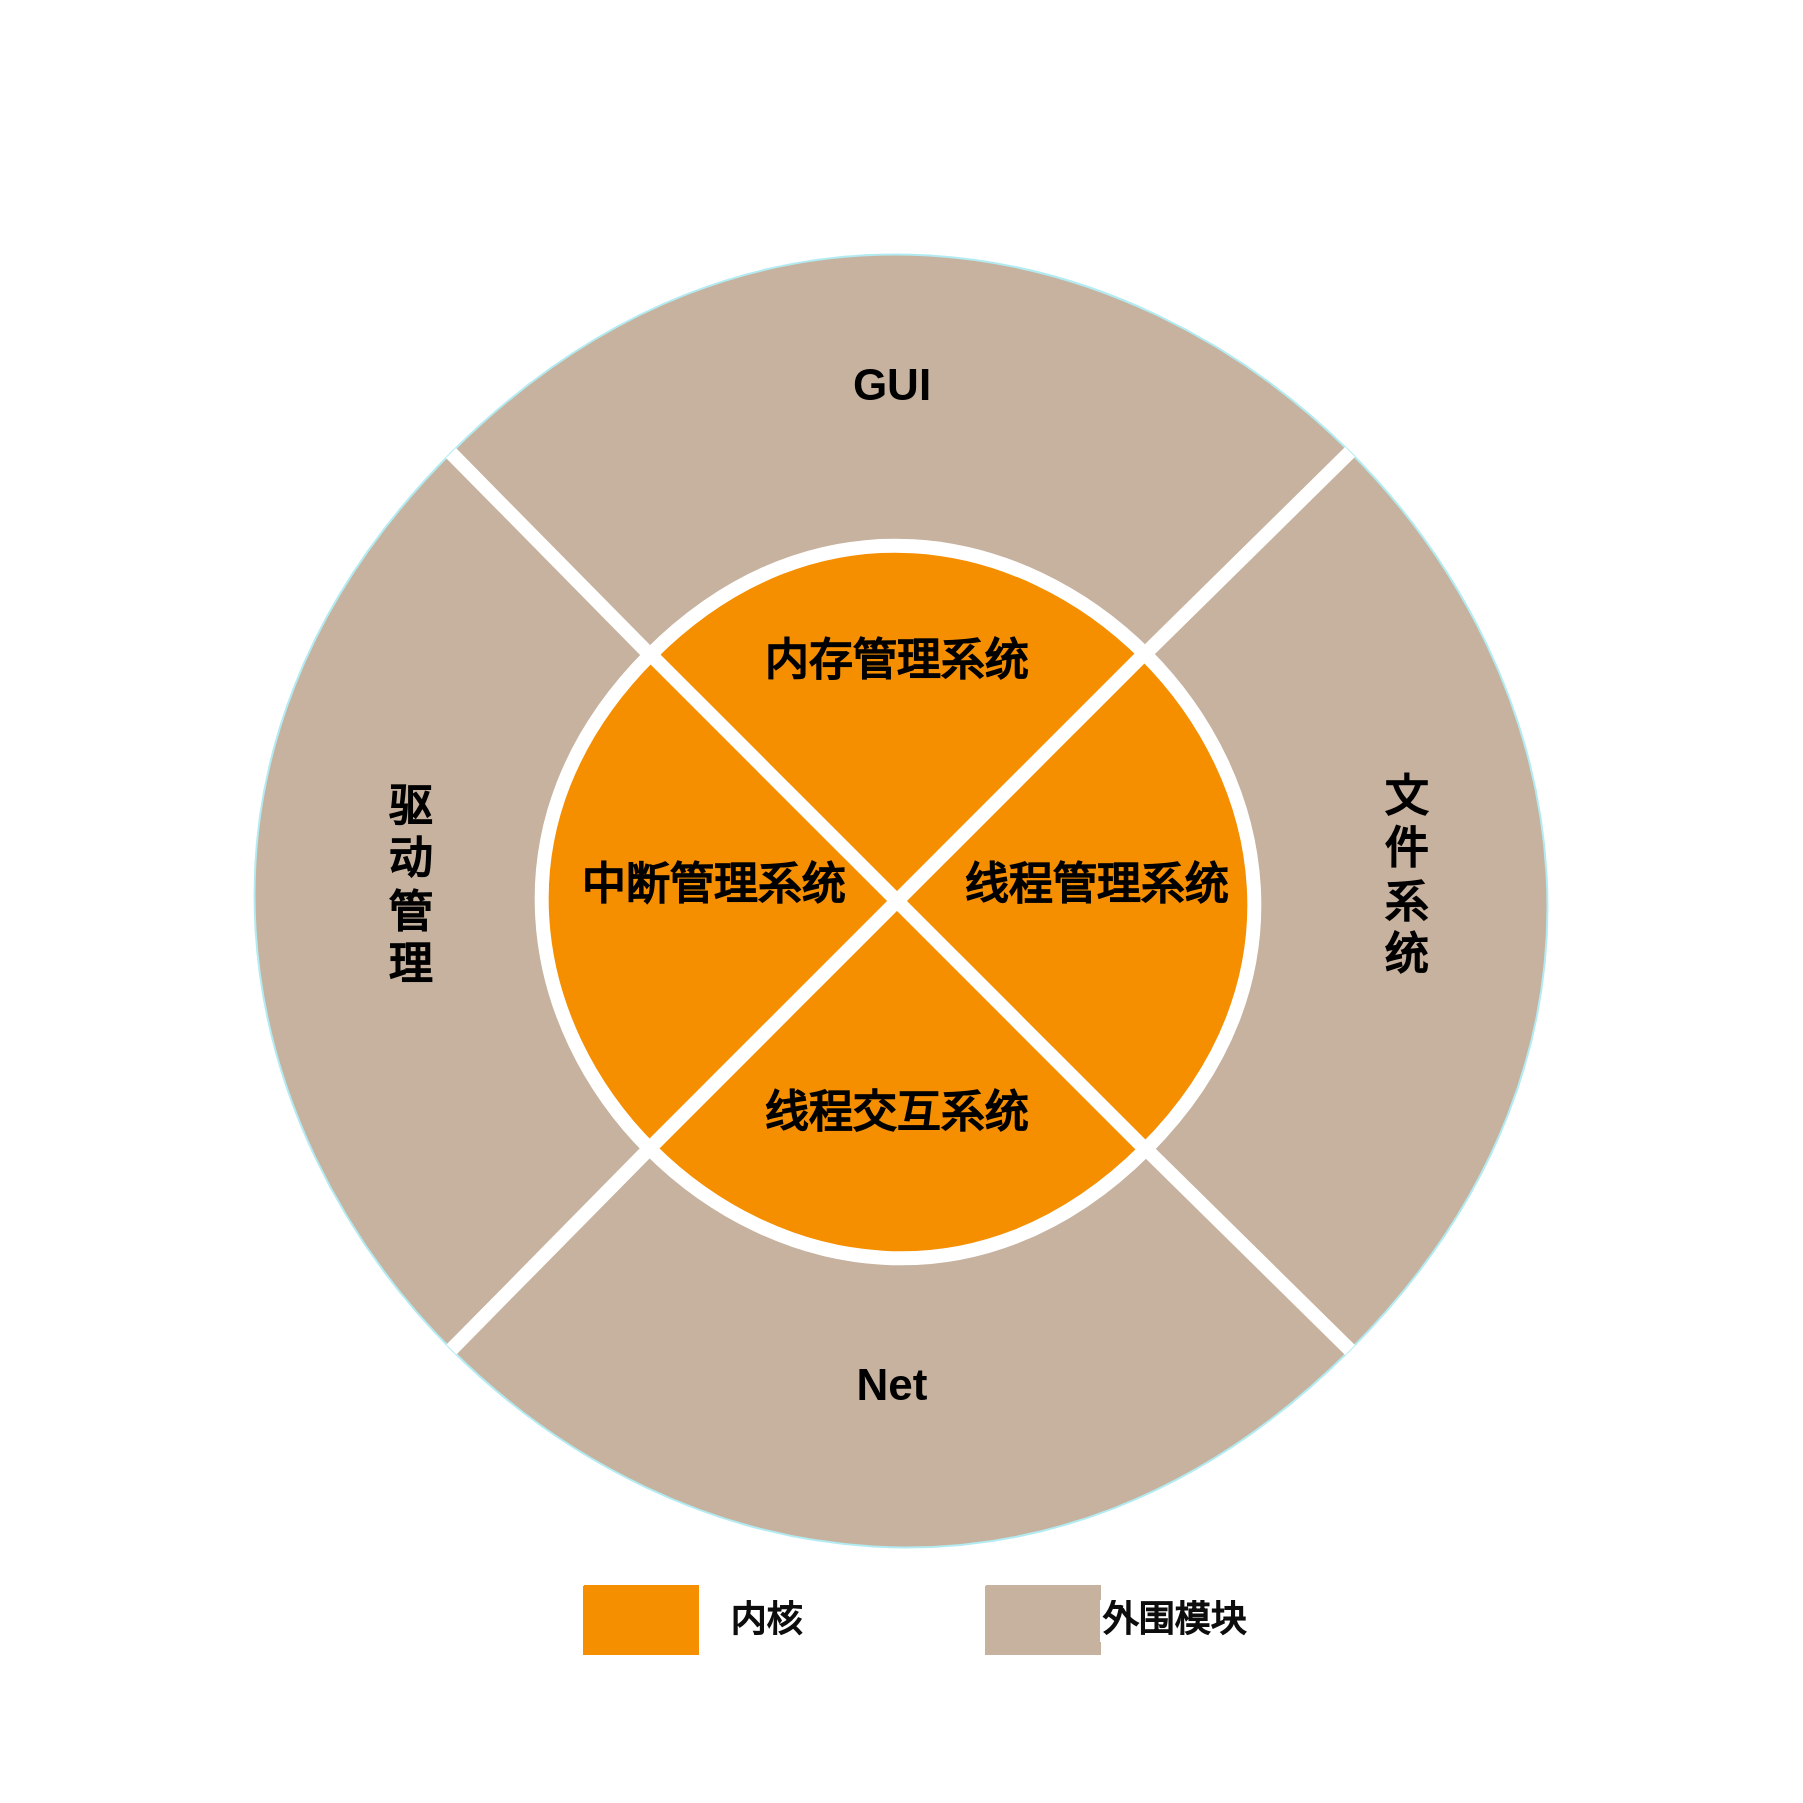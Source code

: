 <mxfile version="24.0.4" type="device">
  <diagram name="aCoral架构" id="fx_ShVIOOxxxuzXgRNjY">
    <mxGraphModel dx="594" dy="2174" grid="0" gridSize="10" guides="1" tooltips="1" connect="1" arrows="1" fold="1" page="0" pageScale="1" pageWidth="1169" pageHeight="827" math="0" shadow="0">
      <root>
        <mxCell id="0" />
        <mxCell id="1" parent="0" />
        <UserObject label="" tags="Background" id="_dXutc9Zo4Ne7qODg98x-39">
          <mxCell style="vsdxID=1;rotation=45;fillColor=#c6b29e;gradientColor=none;shape=stencil(jZFRDsIgEERPs58aYGM9QK33aCwVIkJDqdbbC1mbKiGmfzvDWyaZBaxH1Q4SBBuDdzf51F1QgCcQQlslvQ5xAmwA6955efVush3poU1kmu7ukX6YaY+lDcFepA4kz0ReJk8o/2U/cserfXUkbxbkcbZAogBhDuGW2BVfjEJwFssLsX9DjbYbW4nDWmavjaFbfL/n5UeLDofNGw==);strokeColor=#b2ebf2;spacingTop=-3;spacingBottom=-3;spacingLeft=-3;spacingRight=-3;points=[];labelBackgroundColor=none;rounded=0;html=1;whiteSpace=wrap;" vertex="1" parent="1">
            <mxGeometry x="208" y="105" width="635" height="635" as="geometry" />
          </mxCell>
        </UserObject>
        <UserObject label="" tags="Background" id="_dXutc9Zo4Ne7qODg98x-40">
          <mxCell style="vsdxID=2;rotation=45;fillColor=#f58f00;gradientColor=none;shape=stencil(jZFRDsIgEERPs58aYGM9QK33aCwVIkJDqdbbC1mbKiGmfzvDWyaZBaxH1Q4SBBuDdzf51F1QgCcQQlslvQ5xAmwA6955efVush3poU1kmu7ukX6YaY+lDcFepA4kz0ReJk8o/2U/cserfXUkbxbkcbZAogBhDuGW2BVfjEJwFssLsX9DjbYbW4nDWmavjaFbfL/n5UeLDofNGw==);strokeColor=#ffffff;strokeWidth=7;spacingTop=-3;spacingBottom=-3;spacingLeft=-3;spacingRight=-3;points=[];labelBackgroundColor=none;rounded=0;html=1;whiteSpace=wrap;" vertex="1" parent="1">
            <mxGeometry x="349" y="248" width="350" height="350" as="geometry" />
          </mxCell>
        </UserObject>
        <UserObject label="&lt;div style=&quot;font-size: 1px&quot;&gt;&lt;p style=&quot;text-align:center;margin-left:0;margin-right:0;margin-top:0px;margin-bottom:0px;text-indent:0;vertical-align:middle;direction:ltr;&quot;&gt;&lt;font style=&quot;font-size:22px;font-family:0;color:#000000;direction:ltr;letter-spacing:0px;line-height:120%;opacity:1&quot;&gt;&lt;b&gt;中断管理系统&lt;/b&gt;&lt;/font&gt;&lt;/p&gt;&lt;/div&gt;" tags="Background" id="_dXutc9Zo4Ne7qODg98x-41">
          <mxCell style="verticalAlign=middle;align=center;overflow=width;vsdxID=3;fillColor=none;gradientColor=none;shape=stencil(nZBLDoAgDAVP0z3SIyjeg0SURgWD+Lu9EGL8xBW7N828Ji1gOWs5KeBs9s72aqPGa8AKOCejlSMfEqAALFvrVOfsYprEk4xmTKNd44Y99VhscHY8qU7iQOYhFixbvfhXzlZfYgj3hQG+54dReh2KEw==);strokeColor=none;strokeWidth=0;spacingTop=-3;spacingBottom=-3;spacingLeft=-3;spacingRight=-3;points=[];labelBackgroundColor=none;rounded=0;html=1;whiteSpace=wrap;" vertex="1" parent="1">
            <mxGeometry x="365" y="395" width="133" height="40" as="geometry" />
          </mxCell>
        </UserObject>
        <UserObject label="&lt;div style=&quot;font-size: 1px&quot;&gt;&lt;p style=&quot;text-align:center;margin-left:0;margin-right:0;margin-top:0px;margin-bottom:0px;text-indent:0;vertical-align:middle;direction:ltr;&quot;&gt;&lt;font style=&quot;font-size:22px;font-family:0;color:#000000;direction:ltr;letter-spacing:0px;line-height:120%;opacity:1&quot;&gt;&lt;b&gt;内存管理系统&lt;/b&gt;&lt;/font&gt;&lt;/p&gt;&lt;/div&gt;" tags="Background" id="_dXutc9Zo4Ne7qODg98x-42">
          <mxCell style="verticalAlign=middle;align=center;overflow=width;vsdxID=4;fillColor=none;gradientColor=none;shape=stencil(nZBLDoAgDAVP0z3SIyjeg0SURgWD+Lu9EGL8xBW7N828Ji1gOWs5KeBs9s72aqPGa8AKOCejlSMfEqAALFvrVOfsYprEk4xmTKNd44Y99VhscHY8qU7iQOYhFixbvfhXzlZfYgj3hQG+54dReh2KEw==);strokeColor=none;strokeWidth=0;spacingTop=-3;spacingBottom=-3;spacingLeft=-3;spacingRight=-3;points=[];labelBackgroundColor=none;rounded=0;html=1;whiteSpace=wrap;" vertex="1" parent="1">
            <mxGeometry x="455" y="285" width="136" height="35" as="geometry" />
          </mxCell>
        </UserObject>
        <UserObject label="&lt;div style=&quot;font-size: 1px&quot;&gt;&lt;p style=&quot;text-align:center;margin-left:0;margin-right:0;margin-top:0px;margin-bottom:0px;text-indent:0;vertical-align:middle;direction:ltr;&quot;&gt;&lt;font style=&quot;font-size:22px;font-family:0;color:#000000;direction:ltr;letter-spacing:0px;line-height:120%;opacity:1&quot;&gt;&lt;b&gt;线程管理系统&lt;/b&gt;&lt;/font&gt;&lt;/p&gt;&lt;/div&gt;" tags="Background" id="_dXutc9Zo4Ne7qODg98x-43">
          <mxCell style="verticalAlign=middle;align=center;overflow=width;vsdxID=5;fillColor=none;gradientColor=none;shape=stencil(nZBLDoAgDAVP0z3SIyjeg0SURgWD+Lu9EGL8xBW7N828Ji1gOWs5KeBs9s72aqPGa8AKOCejlSMfEqAALFvrVOfsYprEk4xmTKNd44Y99VhscHY8qU7iQOYhFixbvfhXzlZfYgj3hQG+54dReh2KEw==);strokeColor=none;strokeWidth=0;spacingTop=-3;spacingBottom=-3;spacingLeft=-3;spacingRight=-3;points=[];labelBackgroundColor=none;rounded=0;html=1;whiteSpace=wrap;" vertex="1" parent="1">
            <mxGeometry x="555" y="395" width="136" height="40" as="geometry" />
          </mxCell>
        </UserObject>
        <UserObject label="&lt;div style=&quot;font-size: 1px&quot;&gt;&lt;p style=&quot;text-align:center;margin-left:0;margin-right:0;margin-top:0px;margin-bottom:0px;text-indent:0;vertical-align:middle;direction:ltr;&quot;&gt;&lt;font style=&quot;font-size:22px;font-family:0;color:#000000;direction:ltr;letter-spacing:0px;line-height:120%;opacity:1&quot;&gt;&lt;b&gt;线程交互系统&lt;/b&gt;&lt;/font&gt;&lt;/p&gt;&lt;/div&gt;" tags="Background" id="_dXutc9Zo4Ne7qODg98x-44">
          <mxCell style="verticalAlign=middle;align=center;overflow=width;vsdxID=6;fillColor=none;gradientColor=none;shape=stencil(nZBLDoAgDAVP0z3SIyjeg0SURgWD+Lu9EGL8xBW7N828Ji1gOWs5KeBs9s72aqPGa8AKOCejlSMfEqAALFvrVOfsYprEk4xmTKNd44Y99VhscHY8qU7iQOYhFixbvfhXzlZfYgj3hQG+54dReh2KEw==);strokeColor=none;strokeWidth=0;spacingTop=-3;spacingBottom=-3;spacingLeft=-3;spacingRight=-3;points=[];labelBackgroundColor=none;rounded=0;html=1;whiteSpace=wrap;" vertex="1" parent="1">
            <mxGeometry x="454" y="508" width="138" height="41" as="geometry" />
          </mxCell>
        </UserObject>
        <UserObject label="&lt;div style=&quot;font-size: 1px&quot;&gt;&lt;p style=&quot;text-align:center;margin-left:0;margin-right:0;margin-top:0px;margin-bottom:0px;text-indent:0;vertical-align:middle;direction:ltr;&quot;&gt;&lt;font style=&quot;font-size:22px;font-family:0;color:#000000;direction:ltr;letter-spacing:0px;line-height:120%;opacity:1&quot;&gt;&lt;b&gt;驱动管理&lt;/b&gt;&lt;/font&gt;&lt;/p&gt;&lt;/div&gt;" tags="Background" id="_dXutc9Zo4Ne7qODg98x-45">
          <mxCell style="verticalAlign=middle;align=center;overflow=width;vsdxID=7;fillColor=none;gradientColor=none;shape=stencil(nZBLDoAgDAVP0z3SIyjeg0SURgWD+Lu9EGL8xBW7N828Ji1gOWs5KeBs9s72aqPGa8AKOCejlSMfEqAALFvrVOfsYprEk4xmTKNd44Y99VhscHY8qU7iQOYhFixbvfhXzlZfYgj3hQG+54dReh2KEw==);strokeColor=none;strokeWidth=0;spacingTop=-3;spacingBottom=-3;spacingLeft=-3;spacingRight=-3;points=[];labelBackgroundColor=none;rounded=0;html=1;whiteSpace=wrap;" vertex="1" parent="1">
            <mxGeometry x="263" y="341" width="34" height="147" as="geometry" />
          </mxCell>
        </UserObject>
        <UserObject label="&lt;div style=&quot;font-size: 1px&quot;&gt;&lt;p style=&quot;text-align:center;margin-left:0;margin-right:0;margin-top:0px;margin-bottom:0px;text-indent:0;vertical-align:middle;direction:ltr;&quot;&gt;&lt;font style=&quot;font-size:22px;font-family:0;color:#000000;direction:ltr;letter-spacing:0px;line-height:120%;opacity:1&quot;&gt;&lt;b&gt;文件系统&lt;/b&gt;&lt;/font&gt;&lt;/p&gt;&lt;/div&gt;" tags="Background" id="_dXutc9Zo4Ne7qODg98x-46">
          <mxCell style="verticalAlign=middle;align=center;overflow=width;vsdxID=8;fillColor=none;gradientColor=none;shape=stencil(nZBLDoAgDAVP0z3SIyjeg0SURgWD+Lu9EGL8xBW7N828Ji1gOWs5KeBs9s72aqPGa8AKOCejlSMfEqAALFvrVOfsYprEk4xmTKNd44Y99VhscHY8qU7iQOYhFixbvfhXzlZfYgj3hQG+54dReh2KEw==);strokeColor=none;strokeWidth=0;spacingTop=-3;spacingBottom=-3;spacingLeft=-3;spacingRight=-3;points=[];labelBackgroundColor=none;rounded=0;html=1;whiteSpace=wrap;" vertex="1" parent="1">
            <mxGeometry x="761" y="336" width="34" height="147" as="geometry" />
          </mxCell>
        </UserObject>
        <UserObject label="&lt;div style=&quot;font-size: 1px&quot;&gt;&lt;p style=&quot;text-align:center;margin-left:0;margin-right:0;margin-top:0px;margin-bottom:0px;text-indent:0;vertical-align:middle;direction:ltr;&quot;&gt;&lt;font style=&quot;font-size:22px;font-family:0;color:#000000;direction:ltr;letter-spacing:0px;line-height:120%;opacity:1&quot;&gt;&lt;b&gt;GUI&lt;/b&gt;&lt;/font&gt;&lt;/p&gt;&lt;/div&gt;" tags="Background" id="_dXutc9Zo4Ne7qODg98x-47">
          <mxCell style="verticalAlign=middle;align=center;overflow=width;vsdxID=9;fillColor=none;gradientColor=none;shape=stencil(nZBLDoAgDAVP0z3SIyjeg0SURgWD+Lu9EGL8xBW7N828Ji1gOWs5KeBs9s72aqPGa8AKOCejlSMfEqAALFvrVOfsYprEk4xmTKNd44Y99VhscHY8qU7iQOYhFixbvfhXzlZfYgj3hQG+54dReh2KEw==);strokeColor=none;strokeWidth=0;spacingTop=-3;spacingBottom=-3;spacingLeft=-3;spacingRight=-3;points=[];labelBackgroundColor=none;rounded=0;html=1;whiteSpace=wrap;" vertex="1" parent="1">
            <mxGeometry x="461" y="145" width="120" height="40" as="geometry" />
          </mxCell>
        </UserObject>
        <UserObject label="&lt;div style=&quot;font-size: 1px&quot;&gt;&lt;p style=&quot;text-align:center;margin-left:0;margin-right:0;margin-top:0px;margin-bottom:0px;text-indent:0;vertical-align:middle;direction:ltr;&quot;&gt;&lt;font style=&quot;font-size:22px;font-family:0;color:#000000;direction:ltr;letter-spacing:0px;line-height:120%;opacity:1&quot;&gt;&lt;b&gt;Net&lt;/b&gt;&lt;/font&gt;&lt;/p&gt;&lt;/div&gt;" tags="Background" id="_dXutc9Zo4Ne7qODg98x-48">
          <mxCell style="verticalAlign=middle;align=center;overflow=width;vsdxID=10;fillColor=none;gradientColor=none;shape=stencil(nZBLDoAgDAVP0z3SIyjeg0SURgWD+Lu9EGL8xBW7N828Ji1gOWs5KeBs9s72aqPGa8AKOCejlSMfEqAALFvrVOfsYprEk4xmTKNd44Y99VhscHY8qU7iQOYhFixbvfhXzlZfYgj3hQG+54dReh2KEw==);strokeColor=none;strokeWidth=0;spacingTop=-3;spacingBottom=-3;spacingLeft=-3;spacingRight=-3;points=[];labelBackgroundColor=none;rounded=0;html=1;whiteSpace=wrap;" vertex="1" parent="1">
            <mxGeometry x="461" y="645" width="120" height="40" as="geometry" />
          </mxCell>
        </UserObject>
        <UserObject label="" tags="Background" id="_dXutc9Zo4Ne7qODg98x-49">
          <mxCell style="vsdxID=11;fillColor=#c6b29e;gradientColor=none;shape=stencil(nZBRDoQgDERP03+WHsHFe5iISyOCQdT19kIaIxq//Jtp3zTpAFaTaUYNUkwx+F6v1EYD+AUpyRkdKCYFqACrzgf9C352LfuxyWRWg1/yhT/nRE5IsZWuZtCSK8CPeI0e/hF+jV7AJM4PO7KWCyr390bSiNtEtQM=);strokeColor=#c6b29e;spacingTop=-3;spacingBottom=-3;spacingLeft=-3;spacingRight=-3;points=[];labelBackgroundColor=none;rounded=0;html=1;whiteSpace=wrap;" vertex="1" parent="1">
            <mxGeometry x="568" y="765" width="57" height="34" as="geometry" />
          </mxCell>
        </UserObject>
        <UserObject label="&lt;div style=&quot;font-size: 1px&quot;&gt;&lt;p style=&quot;text-align:center;margin-left:0;margin-right:0;margin-top:0px;margin-bottom:0px;text-indent:0;vertical-align:middle;direction:ltr;&quot;&gt;&lt;font style=&quot;font-size: 18px; direction: ltr; letter-spacing: 0px; line-height: 120%; opacity: 1;&quot;&gt;&lt;b&gt;外围模块&lt;/b&gt;&lt;/font&gt;&lt;/p&gt;&lt;/div&gt;" tags="Background" id="_dXutc9Zo4Ne7qODg98x-50">
          <mxCell style="verticalAlign=middle;align=center;overflow=width;vsdxID=12;fillColor=none;gradientColor=none;shape=stencil(nZBLDoAgDAVP0z3SIyjeg0SURgWD+Lu9EGL8xBW7N828Ji1gOWs5KeBs9s72aqPGa8AKOCejlSMfEqAALFvrVOfsYprEk4xmTKNd44Y99VhscHY8qU7iQOYhFixbvfhXzlZfYgj3hQG+54dReh2KEw==);strokeColor=none;strokeWidth=0;spacingTop=-3;spacingBottom=-3;spacingLeft=-3;spacingRight=-3;points=[];labelBackgroundColor=#FFFFFF;rounded=0;html=1;whiteSpace=wrap;fontColor=#0D0D0D;" vertex="1" parent="1">
            <mxGeometry x="625" y="765" width="74" height="34" as="geometry" />
          </mxCell>
        </UserObject>
        <UserObject label="" tags="Background" id="_dXutc9Zo4Ne7qODg98x-51">
          <mxCell style="vsdxID=13;fillColor=#f58f00;gradientColor=none;shape=stencil(nZBRDoQgDERP03+WHsHFe5iISyOCQdT19kIaIxq//Jtp3zTpAFaTaUYNUkwx+F6v1EYD+AUpyRkdKCYFqACrzgf9C352LfuxyWRWg1/yhT/nRE5IsZWuZtCSK8CPeI0e/hF+jV7AJM4PO7KWCyr390bSiNtEtQM=);strokeColor=#f58f00;spacingTop=-3;spacingBottom=-3;spacingLeft=-3;spacingRight=-3;points=[];labelBackgroundColor=none;rounded=0;html=1;whiteSpace=wrap;" vertex="1" parent="1">
            <mxGeometry x="367" y="765" width="57" height="34" as="geometry" />
          </mxCell>
        </UserObject>
        <UserObject label="&lt;div style=&quot;font-size: 1px&quot;&gt;&lt;p style=&quot;text-align:center;margin-left:0;margin-right:0;margin-top:0px;margin-bottom:0px;text-indent:0;vertical-align:middle;direction:ltr;&quot;&gt;&lt;font style=&quot;font-size: 18px; direction: ltr; letter-spacing: 0px; line-height: 120%; opacity: 1;&quot;&gt;&lt;b&gt;内核&lt;/b&gt;&lt;/font&gt;&lt;/p&gt;&lt;/div&gt;" tags="Background" id="_dXutc9Zo4Ne7qODg98x-52">
          <mxCell style="verticalAlign=middle;align=center;overflow=width;vsdxID=14;fillColor=none;gradientColor=none;shape=stencil(nZBLDoAgDAVP0z3SIyjeg0SURgWD+Lu9EGL8xBW7N828Ji1gOWs5KeBs9s72aqPGa8AKOCejlSMfEqAALFvrVOfsYprEk4xmTKNd44Y99VhscHY8qU7iQOYhFixbvfhXzlZfYgj3hQG+54dReh2KEw==);strokeColor=none;strokeWidth=0;spacingTop=-3;spacingBottom=-3;spacingLeft=-3;spacingRight=-3;points=[];labelBackgroundColor=#FFFFFF;rounded=0;html=1;whiteSpace=wrap;fontColor=#0D0D0D;" vertex="1" parent="1">
            <mxGeometry x="425" y="765" width="66" height="34" as="geometry" />
          </mxCell>
        </UserObject>
        <UserObject label="" tags="Background" id="_dXutc9Zo4Ne7qODg98x-53">
          <mxCell style="vsdxID=24;edgeStyle=none;startArrow=none;endArrow=none;startSize=5;endSize=5;strokeWidth=7;strokeColor=#ffffff;spacingTop=0;spacingBottom=0;spacingLeft=0;spacingRight=0;verticalAlign=middle;html=1;labelBackgroundColor=#ffffff;rounded=0;" edge="1" parent="1" source="_dXutc9Zo4Ne7qODg98x-40" target="_dXutc9Zo4Ne7qODg98x-40">
            <mxGeometry relative="1" as="geometry">
              <mxPoint x="-124" y="225" as="offset" />
              <Array as="points">
                <mxPoint x="400" y="299" />
                <mxPoint x="647.49" y="546.49" />
              </Array>
            </mxGeometry>
          </mxCell>
        </UserObject>
        <UserObject label="" tags="Background" id="_dXutc9Zo4Ne7qODg98x-54">
          <mxCell style="vsdxID=25;edgeStyle=none;startArrow=none;endArrow=none;startSize=5;endSize=5;strokeWidth=7;strokeColor=#ffffff;spacingTop=0;spacingBottom=0;spacingLeft=0;spacingRight=0;verticalAlign=middle;html=1;labelBackgroundColor=#ffffff;rounded=0;" edge="1" parent="1" source="_dXutc9Zo4Ne7qODg98x-40" target="_dXutc9Zo4Ne7qODg98x-39">
            <mxGeometry relative="1" as="geometry">
              <mxPoint x="49" y="151" as="offset" />
              <Array as="points">
                <mxPoint x="400" y="546" />
                <mxPoint x="300.74" y="646.76" />
              </Array>
            </mxGeometry>
          </mxCell>
        </UserObject>
        <UserObject label="" tags="Background" id="_dXutc9Zo4Ne7qODg98x-55">
          <mxCell style="vsdxID=26;edgeStyle=none;startArrow=none;endArrow=none;startSize=5;endSize=5;strokeWidth=7;strokeColor=#ffffff;spacingTop=0;spacingBottom=0;spacingLeft=0;spacingRight=0;verticalAlign=middle;html=1;labelBackgroundColor=#ffffff;rounded=0;" edge="1" parent="1" source="_dXutc9Zo4Ne7qODg98x-39" target="_dXutc9Zo4Ne7qODg98x-40">
            <mxGeometry relative="1" as="geometry">
              <mxPoint x="-50" y="151" as="offset" />
              <Array as="points">
                <mxPoint x="300" y="198" />
                <mxPoint x="399.26" y="298.76" />
              </Array>
            </mxGeometry>
          </mxCell>
        </UserObject>
        <UserObject label="" tags="Background" id="_dXutc9Zo4Ne7qODg98x-56">
          <mxCell style="vsdxID=29;edgeStyle=none;startArrow=none;endArrow=none;startSize=5;endSize=5;strokeWidth=7;strokeColor=#ffffff;spacingTop=0;spacingBottom=0;spacingLeft=0;spacingRight=0;verticalAlign=middle;html=1;labelBackgroundColor=#ffffff;rounded=0;" edge="1" parent="1" source="_dXutc9Zo4Ne7qODg98x-39" target="_dXutc9Zo4Ne7qODg98x-40">
            <mxGeometry relative="1" as="geometry">
              <mxPoint x="51" y="51" as="offset" />
              <Array as="points">
                <mxPoint x="750" y="647" />
                <mxPoint x="647.74" y="546.24" />
              </Array>
            </mxGeometry>
          </mxCell>
        </UserObject>
        <UserObject label="" tags="Background" id="_dXutc9Zo4Ne7qODg98x-57">
          <mxCell style="vsdxID=30;edgeStyle=none;startArrow=none;endArrow=none;startSize=5;endSize=5;strokeWidth=7;strokeColor=#ffffff;spacingTop=0;spacingBottom=0;spacingLeft=0;spacingRight=0;verticalAlign=middle;html=1;labelBackgroundColor=#ffffff;rounded=0;" edge="1" parent="1" source="_dXutc9Zo4Ne7qODg98x-39" target="_dXutc9Zo4Ne7qODg98x-40">
            <mxGeometry relative="1" as="geometry">
              <mxPoint x="51" y="151" as="offset" />
              <Array as="points">
                <mxPoint x="750" y="198" />
                <mxPoint x="647.74" y="298.76" />
              </Array>
            </mxGeometry>
          </mxCell>
        </UserObject>
        <UserObject label="" tags="Background" id="_dXutc9Zo4Ne7qODg98x-58">
          <mxCell style="vsdxID=31;edgeStyle=none;startArrow=none;endArrow=none;startSize=5;endSize=5;strokeWidth=7;strokeColor=#ffffff;spacingTop=0;spacingBottom=0;spacingLeft=0;spacingRight=0;verticalAlign=middle;html=1;labelBackgroundColor=#ffffff;rounded=0;" edge="1" parent="1" source="_dXutc9Zo4Ne7qODg98x-40" target="_dXutc9Zo4Ne7qODg98x-40">
            <mxGeometry relative="1" as="geometry">
              <mxPoint x="123" y="225" as="offset" />
              <Array as="points">
                <mxPoint x="647" y="299" />
                <mxPoint x="399.51" y="546.49" />
              </Array>
            </mxGeometry>
          </mxCell>
        </UserObject>
      </root>
    </mxGraphModel>
  </diagram>
</mxfile>

